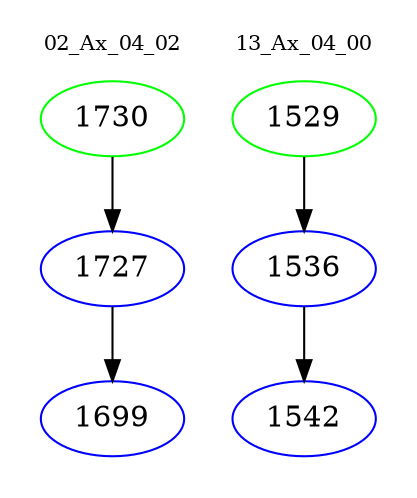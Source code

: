digraph{
subgraph cluster_0 {
color = white
label = "02_Ax_04_02";
fontsize=10;
T0_1730 [label="1730", color="green"]
T0_1730 -> T0_1727 [color="black"]
T0_1727 [label="1727", color="blue"]
T0_1727 -> T0_1699 [color="black"]
T0_1699 [label="1699", color="blue"]
}
subgraph cluster_1 {
color = white
label = "13_Ax_04_00";
fontsize=10;
T1_1529 [label="1529", color="green"]
T1_1529 -> T1_1536 [color="black"]
T1_1536 [label="1536", color="blue"]
T1_1536 -> T1_1542 [color="black"]
T1_1542 [label="1542", color="blue"]
}
}
